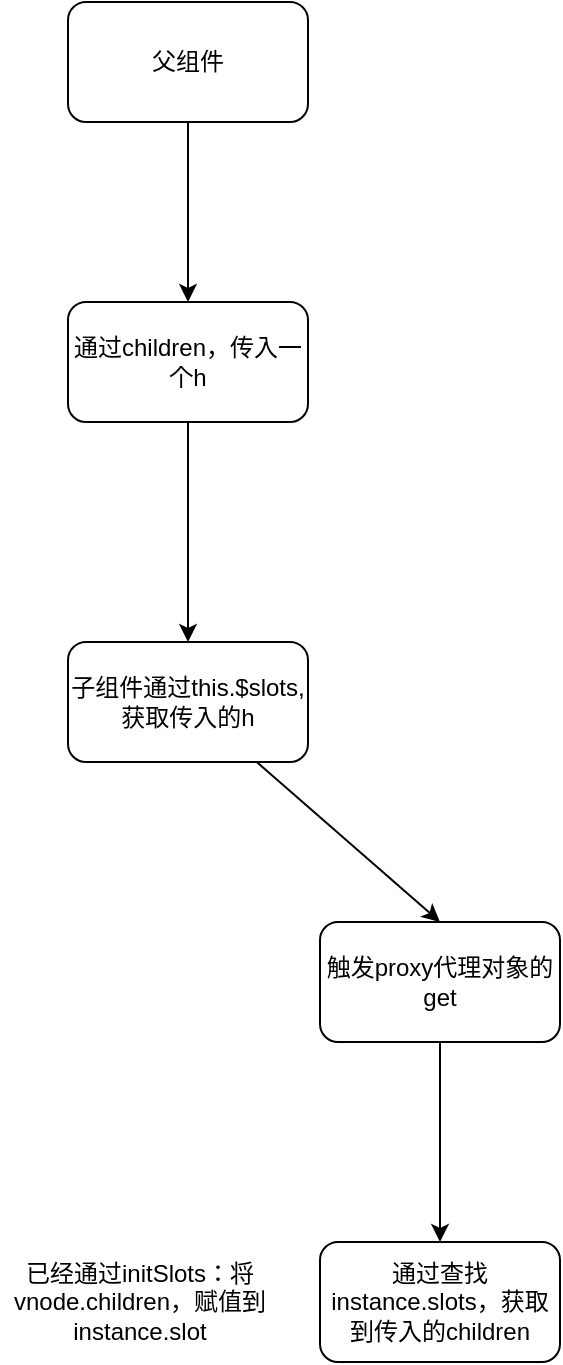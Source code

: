 <mxfile>
    <diagram id="rct8f0lrLcNe05JbHvcl" name="第 1 页">
        <mxGraphModel dx="1127" dy="792" grid="1" gridSize="10" guides="1" tooltips="1" connect="1" arrows="1" fold="1" page="1" pageScale="1" pageWidth="827" pageHeight="1169" math="0" shadow="0">
            <root>
                <mxCell id="0"/>
                <mxCell id="1" parent="0"/>
                <mxCell id="7" style="edgeStyle=none;html=1;exitX=0.5;exitY=1;exitDx=0;exitDy=0;entryX=0.5;entryY=0;entryDx=0;entryDy=0;" edge="1" parent="1" source="2" target="5">
                    <mxGeometry relative="1" as="geometry"/>
                </mxCell>
                <mxCell id="2" value="父组件" style="rounded=1;whiteSpace=wrap;html=1;" vertex="1" parent="1">
                    <mxGeometry x="294" y="200" width="120" height="60" as="geometry"/>
                </mxCell>
                <mxCell id="10" style="edgeStyle=none;html=1;entryX=0.5;entryY=0;entryDx=0;entryDy=0;" edge="1" parent="1" source="3" target="9">
                    <mxGeometry relative="1" as="geometry"/>
                </mxCell>
                <mxCell id="3" value="子组件通过this.$slots,获取传入的h" style="rounded=1;whiteSpace=wrap;html=1;" vertex="1" parent="1">
                    <mxGeometry x="294" y="520" width="120" height="60" as="geometry"/>
                </mxCell>
                <mxCell id="8" style="edgeStyle=none;html=1;entryX=0.5;entryY=0;entryDx=0;entryDy=0;" edge="1" parent="1" source="5" target="3">
                    <mxGeometry relative="1" as="geometry"/>
                </mxCell>
                <mxCell id="5" value="通过children，传入一个h" style="rounded=1;whiteSpace=wrap;html=1;" vertex="1" parent="1">
                    <mxGeometry x="294" y="350" width="120" height="60" as="geometry"/>
                </mxCell>
                <mxCell id="13" style="edgeStyle=none;html=1;exitX=0.5;exitY=1;exitDx=0;exitDy=0;entryX=0.5;entryY=0;entryDx=0;entryDy=0;" edge="1" parent="1" source="9" target="12">
                    <mxGeometry relative="1" as="geometry"/>
                </mxCell>
                <mxCell id="9" value="触发proxy代理对象的get" style="rounded=1;whiteSpace=wrap;html=1;" vertex="1" parent="1">
                    <mxGeometry x="420" y="660" width="120" height="60" as="geometry"/>
                </mxCell>
                <mxCell id="12" value="通过查找instance.slots，获取到传入的children" style="rounded=1;whiteSpace=wrap;html=1;" vertex="1" parent="1">
                    <mxGeometry x="420" y="820" width="120" height="60" as="geometry"/>
                </mxCell>
                <mxCell id="14" value="已经通过initSlots：将vnode.children，赋值到instance.slot" style="text;html=1;strokeColor=none;fillColor=none;align=center;verticalAlign=middle;whiteSpace=wrap;rounded=0;" vertex="1" parent="1">
                    <mxGeometry x="260" y="835" width="140" height="30" as="geometry"/>
                </mxCell>
            </root>
        </mxGraphModel>
    </diagram>
</mxfile>